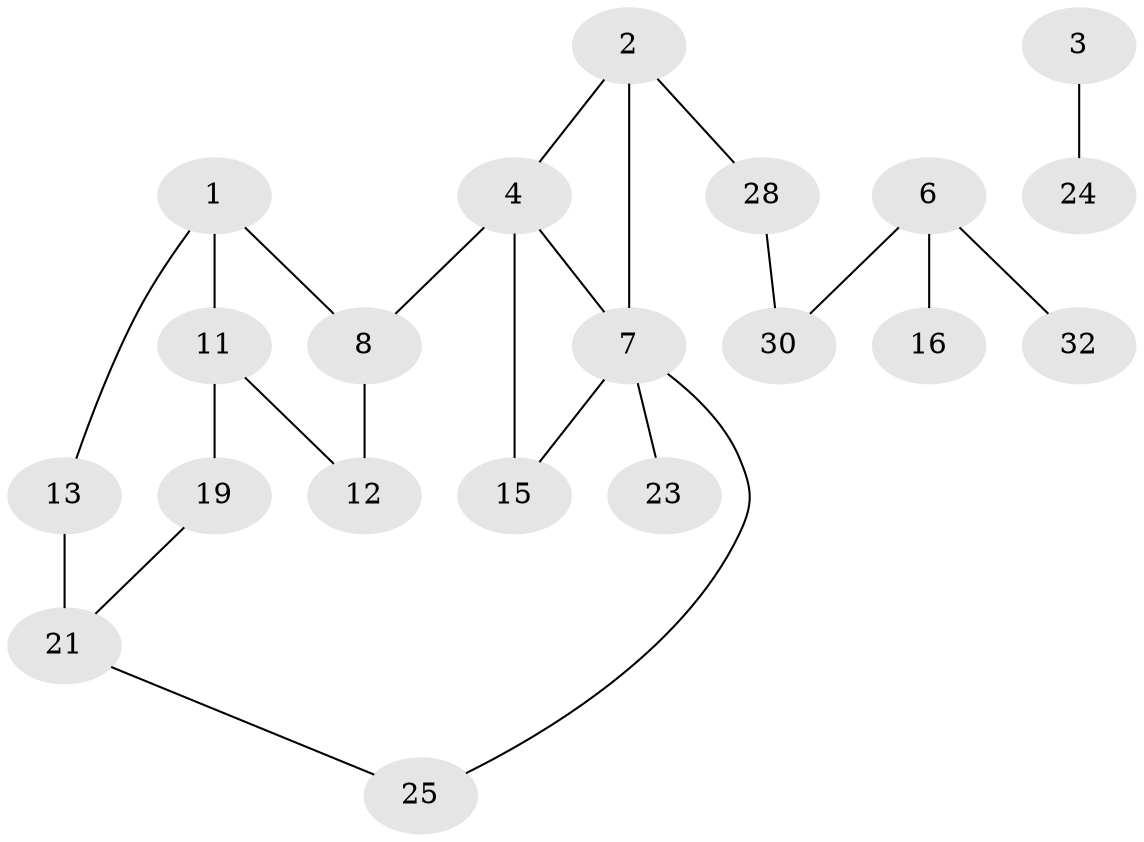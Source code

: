 // original degree distribution, {2: 0.3125, 1: 0.296875, 4: 0.09375, 3: 0.140625, 0: 0.140625, 6: 0.015625}
// Generated by graph-tools (version 1.1) at 2025/33/03/09/25 02:33:56]
// undirected, 20 vertices, 23 edges
graph export_dot {
graph [start="1"]
  node [color=gray90,style=filled];
  1;
  2;
  3;
  4;
  6;
  7;
  8;
  11;
  12;
  13;
  15;
  16;
  19;
  21;
  23;
  24;
  25;
  28;
  30;
  32;
  1 -- 8 [weight=1.0];
  1 -- 11 [weight=1.0];
  1 -- 13 [weight=1.0];
  2 -- 4 [weight=1.0];
  2 -- 7 [weight=1.0];
  2 -- 28 [weight=1.0];
  3 -- 24 [weight=1.0];
  4 -- 7 [weight=1.0];
  4 -- 8 [weight=1.0];
  4 -- 15 [weight=2.0];
  6 -- 16 [weight=1.0];
  6 -- 30 [weight=1.0];
  6 -- 32 [weight=1.0];
  7 -- 15 [weight=1.0];
  7 -- 23 [weight=1.0];
  7 -- 25 [weight=1.0];
  8 -- 12 [weight=1.0];
  11 -- 12 [weight=1.0];
  11 -- 19 [weight=2.0];
  13 -- 21 [weight=4.0];
  19 -- 21 [weight=1.0];
  21 -- 25 [weight=1.0];
  28 -- 30 [weight=1.0];
}

